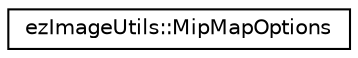 digraph "Graphical Class Hierarchy"
{
 // LATEX_PDF_SIZE
  edge [fontname="Helvetica",fontsize="10",labelfontname="Helvetica",labelfontsize="10"];
  node [fontname="Helvetica",fontsize="10",shape=record];
  rankdir="LR";
  Node0 [label="ezImageUtils::MipMapOptions",height=0.2,width=0.4,color="black", fillcolor="white", style="filled",URL="$dd/d74/structez_image_utils_1_1_mip_map_options.htm",tooltip="Mip map generation options."];
}
